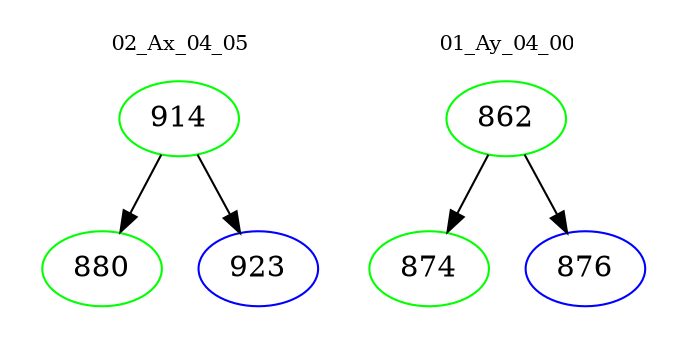 digraph{
subgraph cluster_0 {
color = white
label = "02_Ax_04_05";
fontsize=10;
T0_914 [label="914", color="green"]
T0_914 -> T0_880 [color="black"]
T0_880 [label="880", color="green"]
T0_914 -> T0_923 [color="black"]
T0_923 [label="923", color="blue"]
}
subgraph cluster_1 {
color = white
label = "01_Ay_04_00";
fontsize=10;
T1_862 [label="862", color="green"]
T1_862 -> T1_874 [color="black"]
T1_874 [label="874", color="green"]
T1_862 -> T1_876 [color="black"]
T1_876 [label="876", color="blue"]
}
}
